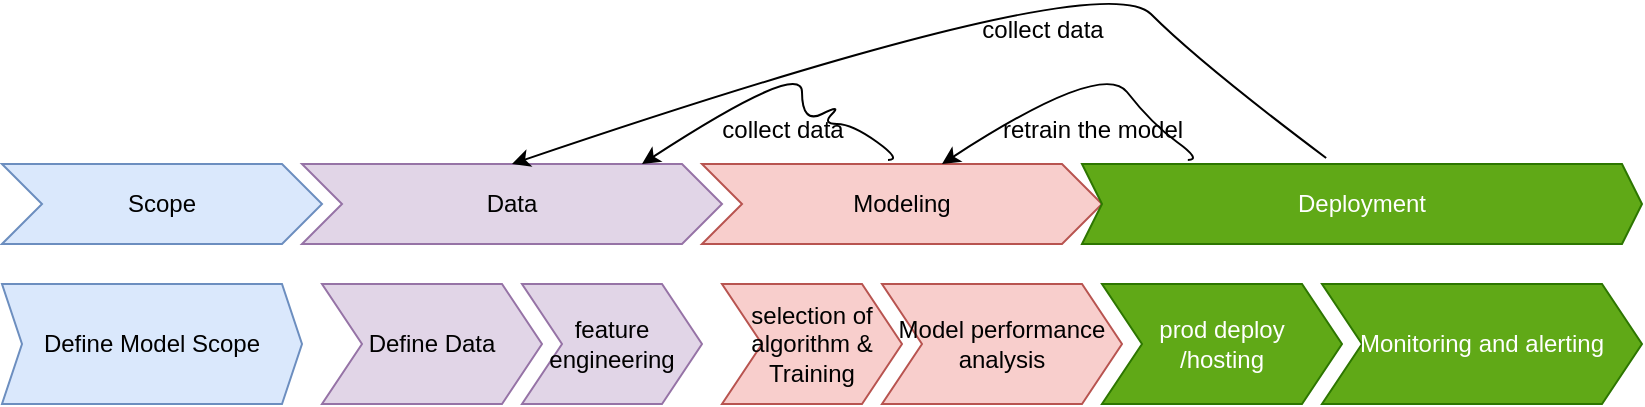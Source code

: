 <mxfile version="26.0.2">
  <diagram name="Page-1" id="wQ1_XcjWouDKxYmvAbNP">
    <mxGraphModel dx="998" dy="570" grid="1" gridSize="10" guides="1" tooltips="1" connect="1" arrows="1" fold="1" page="1" pageScale="1" pageWidth="850" pageHeight="1100" math="0" shadow="0">
      <root>
        <mxCell id="0" />
        <mxCell id="1" parent="0" />
        <mxCell id="hL43udhw6yURbTifkkZJ-1" value="Scope" style="shape=step;perimeter=stepPerimeter;whiteSpace=wrap;html=1;fixedSize=1;fillColor=#dae8fc;strokeColor=#6c8ebf;" vertex="1" parent="1">
          <mxGeometry x="40" y="100" width="160" height="40" as="geometry" />
        </mxCell>
        <mxCell id="hL43udhw6yURbTifkkZJ-2" value="Data" style="shape=step;perimeter=stepPerimeter;whiteSpace=wrap;html=1;fixedSize=1;fillColor=#e1d5e7;strokeColor=#9673a6;" vertex="1" parent="1">
          <mxGeometry x="190" y="100" width="210" height="40" as="geometry" />
        </mxCell>
        <mxCell id="hL43udhw6yURbTifkkZJ-3" value="Modeling" style="shape=step;perimeter=stepPerimeter;whiteSpace=wrap;html=1;fixedSize=1;fillColor=#f8cecc;strokeColor=#b85450;" vertex="1" parent="1">
          <mxGeometry x="390" y="100" width="200" height="40" as="geometry" />
        </mxCell>
        <mxCell id="hL43udhw6yURbTifkkZJ-4" value="Deployment" style="shape=step;perimeter=stepPerimeter;whiteSpace=wrap;html=1;fixedSize=1;size=10;fillColor=#60a917;fontColor=#ffffff;strokeColor=#2D7600;" vertex="1" parent="1">
          <mxGeometry x="580" y="100" width="280" height="40" as="geometry" />
        </mxCell>
        <mxCell id="hL43udhw6yURbTifkkZJ-5" value="Define Model Scope" style="shape=step;perimeter=stepPerimeter;whiteSpace=wrap;html=1;fixedSize=1;size=10;fillColor=#dae8fc;strokeColor=#6c8ebf;" vertex="1" parent="1">
          <mxGeometry x="40" y="160" width="150" height="60" as="geometry" />
        </mxCell>
        <mxCell id="hL43udhw6yURbTifkkZJ-6" value="Define Data" style="shape=step;perimeter=stepPerimeter;whiteSpace=wrap;html=1;fixedSize=1;fillColor=#e1d5e7;strokeColor=#9673a6;" vertex="1" parent="1">
          <mxGeometry x="200" y="160" width="110" height="60" as="geometry" />
        </mxCell>
        <mxCell id="hL43udhw6yURbTifkkZJ-10" value="feature engineering" style="shape=step;perimeter=stepPerimeter;whiteSpace=wrap;html=1;fixedSize=1;fillColor=#e1d5e7;strokeColor=#9673a6;" vertex="1" parent="1">
          <mxGeometry x="300" y="160" width="90" height="60" as="geometry" />
        </mxCell>
        <mxCell id="hL43udhw6yURbTifkkZJ-11" value="selection of algorithm &amp;amp; Training" style="shape=step;perimeter=stepPerimeter;whiteSpace=wrap;html=1;fixedSize=1;fillColor=#f8cecc;strokeColor=#b85450;" vertex="1" parent="1">
          <mxGeometry x="400" y="160" width="90" height="60" as="geometry" />
        </mxCell>
        <mxCell id="hL43udhw6yURbTifkkZJ-15" value="Model performance analysis" style="shape=step;perimeter=stepPerimeter;whiteSpace=wrap;html=1;fixedSize=1;fillColor=#f8cecc;strokeColor=#b85450;" vertex="1" parent="1">
          <mxGeometry x="480" y="160" width="120" height="60" as="geometry" />
        </mxCell>
        <mxCell id="hL43udhw6yURbTifkkZJ-16" value="prod deploy&lt;div&gt;/hosting&lt;/div&gt;" style="shape=step;perimeter=stepPerimeter;whiteSpace=wrap;html=1;fixedSize=1;size=20;fillColor=#60a917;fontColor=#ffffff;strokeColor=#2D7600;" vertex="1" parent="1">
          <mxGeometry x="590" y="160" width="120" height="60" as="geometry" />
        </mxCell>
        <mxCell id="hL43udhw6yURbTifkkZJ-17" value="Monitoring and alerting" style="shape=step;perimeter=stepPerimeter;whiteSpace=wrap;html=1;fixedSize=1;size=20;fillColor=#60a917;fontColor=#ffffff;strokeColor=#2D7600;" vertex="1" parent="1">
          <mxGeometry x="700" y="160" width="160" height="60" as="geometry" />
        </mxCell>
        <mxCell id="hL43udhw6yURbTifkkZJ-21" value="" style="curved=1;endArrow=classic;html=1;rounded=0;exitX=0.189;exitY=-0.05;exitDx=0;exitDy=0;exitPerimeter=0;" edge="1" parent="1" source="hL43udhw6yURbTifkkZJ-4">
          <mxGeometry width="50" height="50" relative="1" as="geometry">
            <mxPoint x="630" y="90" as="sourcePoint" />
            <mxPoint x="510" y="100" as="targetPoint" />
            <Array as="points">
              <mxPoint x="640" y="98" />
              <mxPoint x="615" y="80" />
              <mxPoint x="590" y="48" />
            </Array>
          </mxGeometry>
        </mxCell>
        <mxCell id="hL43udhw6yURbTifkkZJ-22" value="" style="curved=1;endArrow=classic;html=1;rounded=0;entryX=0.5;entryY=0;entryDx=0;entryDy=0;exitX=0.436;exitY=-0.075;exitDx=0;exitDy=0;exitPerimeter=0;" edge="1" parent="1" source="hL43udhw6yURbTifkkZJ-4" target="hL43udhw6yURbTifkkZJ-2">
          <mxGeometry width="50" height="50" relative="1" as="geometry">
            <mxPoint x="663.38" y="72" as="sourcePoint" />
            <mxPoint x="320" y="70" as="targetPoint" />
            <Array as="points">
              <mxPoint x="639.46" y="50" />
              <mxPoint x="589.46" />
            </Array>
          </mxGeometry>
        </mxCell>
        <mxCell id="hL43udhw6yURbTifkkZJ-23" value="collect data" style="text;html=1;align=center;verticalAlign=middle;resizable=0;points=[];autosize=1;strokeColor=none;fillColor=none;" vertex="1" parent="1">
          <mxGeometry x="520" y="18" width="80" height="30" as="geometry" />
        </mxCell>
        <mxCell id="hL43udhw6yURbTifkkZJ-24" value="retrain the model" style="text;html=1;align=center;verticalAlign=middle;resizable=0;points=[];autosize=1;strokeColor=none;fillColor=none;" vertex="1" parent="1">
          <mxGeometry x="530" y="68" width="110" height="30" as="geometry" />
        </mxCell>
        <mxCell id="hL43udhw6yURbTifkkZJ-25" value="" style="curved=1;endArrow=classic;html=1;rounded=0;exitX=0.189;exitY=-0.05;exitDx=0;exitDy=0;exitPerimeter=0;" edge="1" parent="1">
          <mxGeometry width="50" height="50" relative="1" as="geometry">
            <mxPoint x="483" y="98" as="sourcePoint" />
            <mxPoint x="360" y="100" as="targetPoint" />
            <Array as="points">
              <mxPoint x="490" y="98" />
              <mxPoint x="465" y="80" />
              <mxPoint x="450" y="80" />
              <mxPoint x="460" y="70" />
              <mxPoint x="440" y="80" />
              <mxPoint x="440" y="48" />
            </Array>
          </mxGeometry>
        </mxCell>
        <mxCell id="hL43udhw6yURbTifkkZJ-26" value="collect data" style="text;html=1;align=center;verticalAlign=middle;resizable=0;points=[];autosize=1;strokeColor=none;fillColor=none;" vertex="1" parent="1">
          <mxGeometry x="390" y="68" width="80" height="30" as="geometry" />
        </mxCell>
      </root>
    </mxGraphModel>
  </diagram>
</mxfile>
